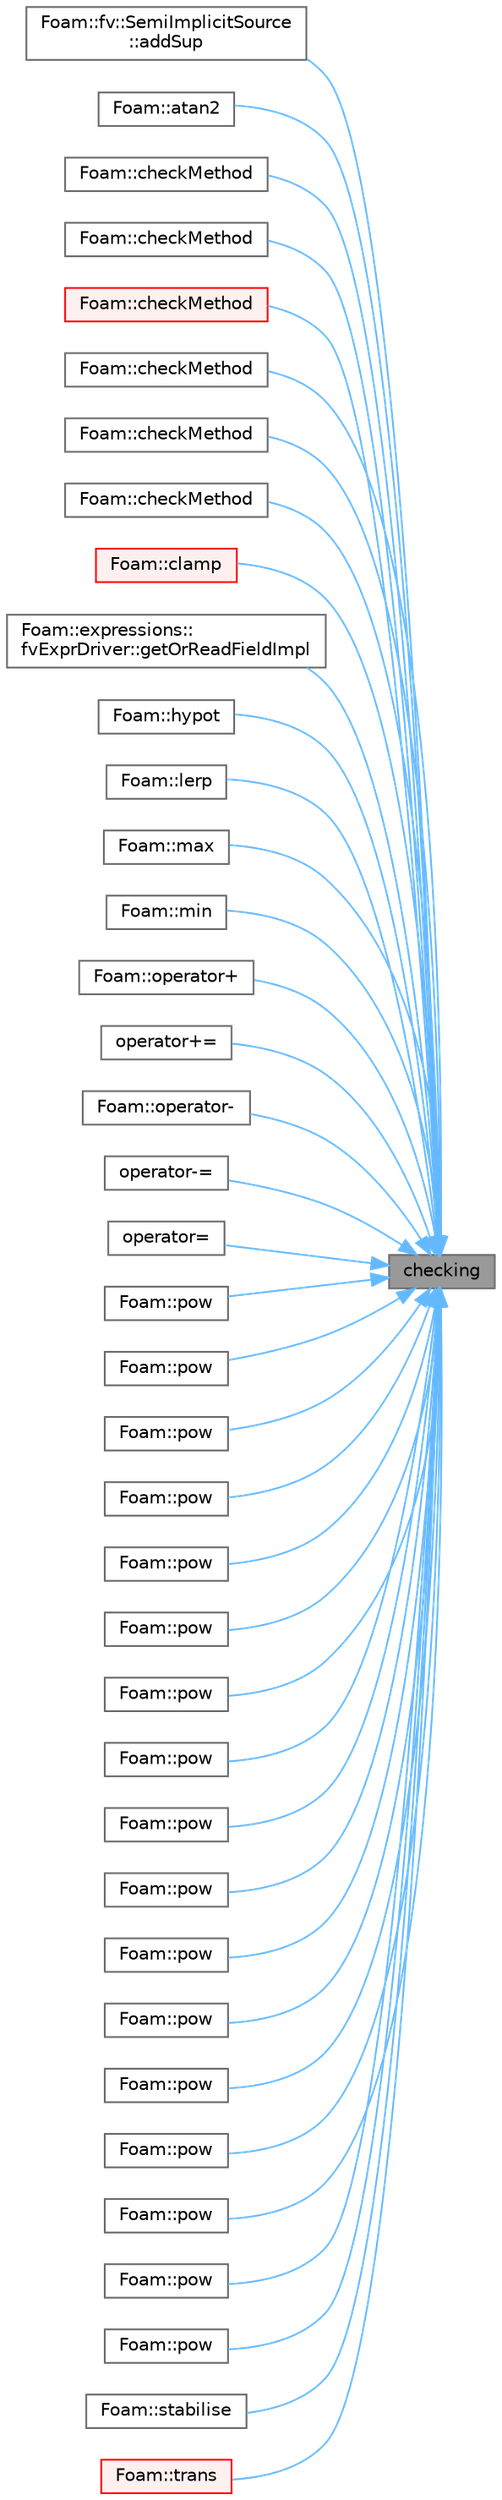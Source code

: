 digraph "checking"
{
 // LATEX_PDF_SIZE
  bgcolor="transparent";
  edge [fontname=Helvetica,fontsize=10,labelfontname=Helvetica,labelfontsize=10];
  node [fontname=Helvetica,fontsize=10,shape=box,height=0.2,width=0.4];
  rankdir="RL";
  Node1 [id="Node000001",label="checking",height=0.2,width=0.4,color="gray40", fillcolor="grey60", style="filled", fontcolor="black",tooltip=" "];
  Node1 -> Node2 [id="edge1_Node000001_Node000002",dir="back",color="steelblue1",style="solid",tooltip=" "];
  Node2 [id="Node000002",label="Foam::fv::SemiImplicitSource\l::addSup",height=0.2,width=0.4,color="grey40", fillcolor="white", style="filled",URL="$classFoam_1_1fv_1_1SemiImplicitSource.html#a7603d4e581a34b90dd11ff318e3fa9cc",tooltip=" "];
  Node1 -> Node3 [id="edge2_Node000001_Node000003",dir="back",color="steelblue1",style="solid",tooltip=" "];
  Node3 [id="Node000003",label="Foam::atan2",height=0.2,width=0.4,color="grey40", fillcolor="white", style="filled",URL="$namespaceFoam.html#a6218828be96753740cb7ef29cc4175e1",tooltip=" "];
  Node1 -> Node4 [id="edge3_Node000001_Node000004",dir="back",color="steelblue1",style="solid",tooltip=" "];
  Node4 [id="Node000004",label="Foam::checkMethod",height=0.2,width=0.4,color="grey40", fillcolor="white", style="filled",URL="$namespaceFoam.html#af8289f3f18feda2272f92325242f9c12",tooltip=" "];
  Node1 -> Node5 [id="edge4_Node000001_Node000005",dir="back",color="steelblue1",style="solid",tooltip=" "];
  Node5 [id="Node000005",label="Foam::checkMethod",height=0.2,width=0.4,color="grey40", fillcolor="white", style="filled",URL="$namespaceFoam.html#ae449ba9562ca074303e5a5e25d97e451",tooltip=" "];
  Node1 -> Node6 [id="edge5_Node000001_Node000006",dir="back",color="steelblue1",style="solid",tooltip=" "];
  Node6 [id="Node000006",label="Foam::checkMethod",height=0.2,width=0.4,color="red", fillcolor="#FFF0F0", style="filled",URL="$namespaceFoam.html#a012401e4818d0d6baf419e9c57729929",tooltip=" "];
  Node1 -> Node15 [id="edge6_Node000001_Node000015",dir="back",color="steelblue1",style="solid",tooltip=" "];
  Node15 [id="Node000015",label="Foam::checkMethod",height=0.2,width=0.4,color="grey40", fillcolor="white", style="filled",URL="$namespaceFoam.html#af7c5aac53b9e18ea8377a3c3a973114b",tooltip=" "];
  Node1 -> Node16 [id="edge7_Node000001_Node000016",dir="back",color="steelblue1",style="solid",tooltip=" "];
  Node16 [id="Node000016",label="Foam::checkMethod",height=0.2,width=0.4,color="grey40", fillcolor="white", style="filled",URL="$namespaceFoam.html#a1fdb9fc52b704ba2f090c5740bfa1f03",tooltip=" "];
  Node1 -> Node17 [id="edge8_Node000001_Node000017",dir="back",color="steelblue1",style="solid",tooltip=" "];
  Node17 [id="Node000017",label="Foam::checkMethod",height=0.2,width=0.4,color="grey40", fillcolor="white", style="filled",URL="$namespaceFoam.html#a656fbda275eb1aaf53a9b1df97a5743c",tooltip=" "];
  Node1 -> Node18 [id="edge9_Node000001_Node000018",dir="back",color="steelblue1",style="solid",tooltip=" "];
  Node18 [id="Node000018",label="Foam::clamp",height=0.2,width=0.4,color="red", fillcolor="#FFF0F0", style="filled",URL="$namespaceFoam.html#a5316c42c2a044eac9c1f1229706a1aaa",tooltip=" "];
  Node1 -> Node155 [id="edge10_Node000001_Node000155",dir="back",color="steelblue1",style="solid",tooltip=" "];
  Node155 [id="Node000155",label="Foam::expressions::\lfvExprDriver::getOrReadFieldImpl",height=0.2,width=0.4,color="grey40", fillcolor="white", style="filled",URL="$classFoam_1_1expressions_1_1fvExprDriver.html#ae177803d9d0dd91fe2c6e2315901a7b7",tooltip=" "];
  Node1 -> Node156 [id="edge11_Node000001_Node000156",dir="back",color="steelblue1",style="solid",tooltip=" "];
  Node156 [id="Node000156",label="Foam::hypot",height=0.2,width=0.4,color="grey40", fillcolor="white", style="filled",URL="$namespaceFoam.html#a269280770dce5c52668ecedbeb2e082f",tooltip=" "];
  Node1 -> Node157 [id="edge12_Node000001_Node000157",dir="back",color="steelblue1",style="solid",tooltip=" "];
  Node157 [id="Node000157",label="Foam::lerp",height=0.2,width=0.4,color="grey40", fillcolor="white", style="filled",URL="$namespaceFoam.html#a8d8749f4e98c5eb5ed6b46a2ef528bfa",tooltip=" "];
  Node1 -> Node158 [id="edge13_Node000001_Node000158",dir="back",color="steelblue1",style="solid",tooltip=" "];
  Node158 [id="Node000158",label="Foam::max",height=0.2,width=0.4,color="grey40", fillcolor="white", style="filled",URL="$namespaceFoam.html#aeca7476f0069f9eb3990ae3b43c21a04",tooltip=" "];
  Node1 -> Node159 [id="edge14_Node000001_Node000159",dir="back",color="steelblue1",style="solid",tooltip=" "];
  Node159 [id="Node000159",label="Foam::min",height=0.2,width=0.4,color="grey40", fillcolor="white", style="filled",URL="$namespaceFoam.html#ae3933624d7fe031c537d3f1bdeb87316",tooltip=" "];
  Node1 -> Node160 [id="edge15_Node000001_Node000160",dir="back",color="steelblue1",style="solid",tooltip=" "];
  Node160 [id="Node000160",label="Foam::operator+",height=0.2,width=0.4,color="grey40", fillcolor="white", style="filled",URL="$namespaceFoam.html#a31702f6c00ebd5ecc0b4d243a7f7ca95",tooltip=" "];
  Node1 -> Node161 [id="edge16_Node000001_Node000161",dir="back",color="steelblue1",style="solid",tooltip=" "];
  Node161 [id="Node000161",label="operator+=",height=0.2,width=0.4,color="grey40", fillcolor="white", style="filled",URL="$classFoam_1_1dimensionSet.html#a1302f30a29191a9d3dd703ffc70fb60d",tooltip=" "];
  Node1 -> Node162 [id="edge17_Node000001_Node000162",dir="back",color="steelblue1",style="solid",tooltip=" "];
  Node162 [id="Node000162",label="Foam::operator-",height=0.2,width=0.4,color="grey40", fillcolor="white", style="filled",URL="$namespaceFoam.html#a815d9c658eb5a5e3c5a5cfac708cb71e",tooltip=" "];
  Node1 -> Node163 [id="edge18_Node000001_Node000163",dir="back",color="steelblue1",style="solid",tooltip=" "];
  Node163 [id="Node000163",label="operator-=",height=0.2,width=0.4,color="grey40", fillcolor="white", style="filled",URL="$classFoam_1_1dimensionSet.html#a976038d71a650db07efcbb65146aad69",tooltip=" "];
  Node1 -> Node164 [id="edge19_Node000001_Node000164",dir="back",color="steelblue1",style="solid",tooltip=" "];
  Node164 [id="Node000164",label="operator=",height=0.2,width=0.4,color="grey40", fillcolor="white", style="filled",URL="$classFoam_1_1dimensionSet.html#af671454ba51f2718ff72c47bc1c62aab",tooltip=" "];
  Node1 -> Node165 [id="edge20_Node000001_Node000165",dir="back",color="steelblue1",style="solid",tooltip=" "];
  Node165 [id="Node000165",label="Foam::pow",height=0.2,width=0.4,color="grey40", fillcolor="white", style="filled",URL="$namespaceFoam.html#ae10a4ddb125a8dd4b335a6d1ad4d1b87",tooltip=" "];
  Node1 -> Node166 [id="edge21_Node000001_Node000166",dir="back",color="steelblue1",style="solid",tooltip=" "];
  Node166 [id="Node000166",label="Foam::pow",height=0.2,width=0.4,color="grey40", fillcolor="white", style="filled",URL="$namespaceFoam.html#a2b71fed17b008ea47a6aacfb11061d0f",tooltip=" "];
  Node1 -> Node167 [id="edge22_Node000001_Node000167",dir="back",color="steelblue1",style="solid",tooltip=" "];
  Node167 [id="Node000167",label="Foam::pow",height=0.2,width=0.4,color="grey40", fillcolor="white", style="filled",URL="$namespaceFoam.html#ac1e6867cf8501fc957ca94227a628f5f",tooltip=" "];
  Node1 -> Node168 [id="edge23_Node000001_Node000168",dir="back",color="steelblue1",style="solid",tooltip=" "];
  Node168 [id="Node000168",label="Foam::pow",height=0.2,width=0.4,color="grey40", fillcolor="white", style="filled",URL="$namespaceFoam.html#a65aae799deb119500e9947c7164bb56f",tooltip=" "];
  Node1 -> Node169 [id="edge24_Node000001_Node000169",dir="back",color="steelblue1",style="solid",tooltip=" "];
  Node169 [id="Node000169",label="Foam::pow",height=0.2,width=0.4,color="grey40", fillcolor="white", style="filled",URL="$namespaceFoam.html#a56e35f8bb8994ef0e5b435d4e5b8fa18",tooltip=" "];
  Node1 -> Node170 [id="edge25_Node000001_Node000170",dir="back",color="steelblue1",style="solid",tooltip=" "];
  Node170 [id="Node000170",label="Foam::pow",height=0.2,width=0.4,color="grey40", fillcolor="white", style="filled",URL="$namespaceFoam.html#a4e918090a3f24e80dc70f27dee7230f9",tooltip=" "];
  Node1 -> Node171 [id="edge26_Node000001_Node000171",dir="back",color="steelblue1",style="solid",tooltip=" "];
  Node171 [id="Node000171",label="Foam::pow",height=0.2,width=0.4,color="grey40", fillcolor="white", style="filled",URL="$namespaceFoam.html#ad86dbb212d26a331a6b3b03eb288c919",tooltip=" "];
  Node1 -> Node172 [id="edge27_Node000001_Node000172",dir="back",color="steelblue1",style="solid",tooltip=" "];
  Node172 [id="Node000172",label="Foam::pow",height=0.2,width=0.4,color="grey40", fillcolor="white", style="filled",URL="$namespaceFoam.html#ae55f3640d577632f22ccc5d0c9bcc5b8",tooltip=" "];
  Node1 -> Node173 [id="edge28_Node000001_Node000173",dir="back",color="steelblue1",style="solid",tooltip=" "];
  Node173 [id="Node000173",label="Foam::pow",height=0.2,width=0.4,color="grey40", fillcolor="white", style="filled",URL="$namespaceFoam.html#afa9cf744f9e43b1687ab9a471a89a824",tooltip=" "];
  Node1 -> Node174 [id="edge29_Node000001_Node000174",dir="back",color="steelblue1",style="solid",tooltip=" "];
  Node174 [id="Node000174",label="Foam::pow",height=0.2,width=0.4,color="grey40", fillcolor="white", style="filled",URL="$namespaceFoam.html#a965a55cd4a1493701665ab14f9693ed4",tooltip=" "];
  Node1 -> Node175 [id="edge30_Node000001_Node000175",dir="back",color="steelblue1",style="solid",tooltip=" "];
  Node175 [id="Node000175",label="Foam::pow",height=0.2,width=0.4,color="grey40", fillcolor="white", style="filled",URL="$namespaceFoam.html#a08bb6604207605a9250e624a40d5cf06",tooltip=" "];
  Node1 -> Node176 [id="edge31_Node000001_Node000176",dir="back",color="steelblue1",style="solid",tooltip=" "];
  Node176 [id="Node000176",label="Foam::pow",height=0.2,width=0.4,color="grey40", fillcolor="white", style="filled",URL="$namespaceFoam.html#a5c7152169a80c106395ff153756a6882",tooltip=" "];
  Node1 -> Node177 [id="edge32_Node000001_Node000177",dir="back",color="steelblue1",style="solid",tooltip=" "];
  Node177 [id="Node000177",label="Foam::pow",height=0.2,width=0.4,color="grey40", fillcolor="white", style="filled",URL="$namespaceFoam.html#a4262923249728e78f4ac89b46b435455",tooltip=" "];
  Node1 -> Node178 [id="edge33_Node000001_Node000178",dir="back",color="steelblue1",style="solid",tooltip=" "];
  Node178 [id="Node000178",label="Foam::pow",height=0.2,width=0.4,color="grey40", fillcolor="white", style="filled",URL="$namespaceFoam.html#ae332687dcaab5e9a597f6ad5f823e75d",tooltip=" "];
  Node1 -> Node179 [id="edge34_Node000001_Node000179",dir="back",color="steelblue1",style="solid",tooltip=" "];
  Node179 [id="Node000179",label="Foam::pow",height=0.2,width=0.4,color="grey40", fillcolor="white", style="filled",URL="$namespaceFoam.html#a3187b24f2a8411fed880be35caf22054",tooltip=" "];
  Node1 -> Node180 [id="edge35_Node000001_Node000180",dir="back",color="steelblue1",style="solid",tooltip=" "];
  Node180 [id="Node000180",label="Foam::pow",height=0.2,width=0.4,color="grey40", fillcolor="white", style="filled",URL="$namespaceFoam.html#aafc9125bc8694662e1c66981bf4b7324",tooltip=" "];
  Node1 -> Node181 [id="edge36_Node000001_Node000181",dir="back",color="steelblue1",style="solid",tooltip=" "];
  Node181 [id="Node000181",label="Foam::pow",height=0.2,width=0.4,color="grey40", fillcolor="white", style="filled",URL="$namespaceFoam.html#a802370d235bda0efdd7b2fa5ce19e4a1",tooltip=" "];
  Node1 -> Node182 [id="edge37_Node000001_Node000182",dir="back",color="steelblue1",style="solid",tooltip=" "];
  Node182 [id="Node000182",label="Foam::stabilise",height=0.2,width=0.4,color="grey40", fillcolor="white", style="filled",URL="$namespaceFoam.html#a1360ddcd7e3692a82369c6427a3835a3",tooltip=" "];
  Node1 -> Node183 [id="edge38_Node000001_Node000183",dir="back",color="steelblue1",style="solid",tooltip=" "];
  Node183 [id="Node000183",label="Foam::trans",height=0.2,width=0.4,color="red", fillcolor="#FFF0F0", style="filled",URL="$namespaceFoam.html#aabdc10999077ee973d1e5368f03dbcfe",tooltip=" "];
}
